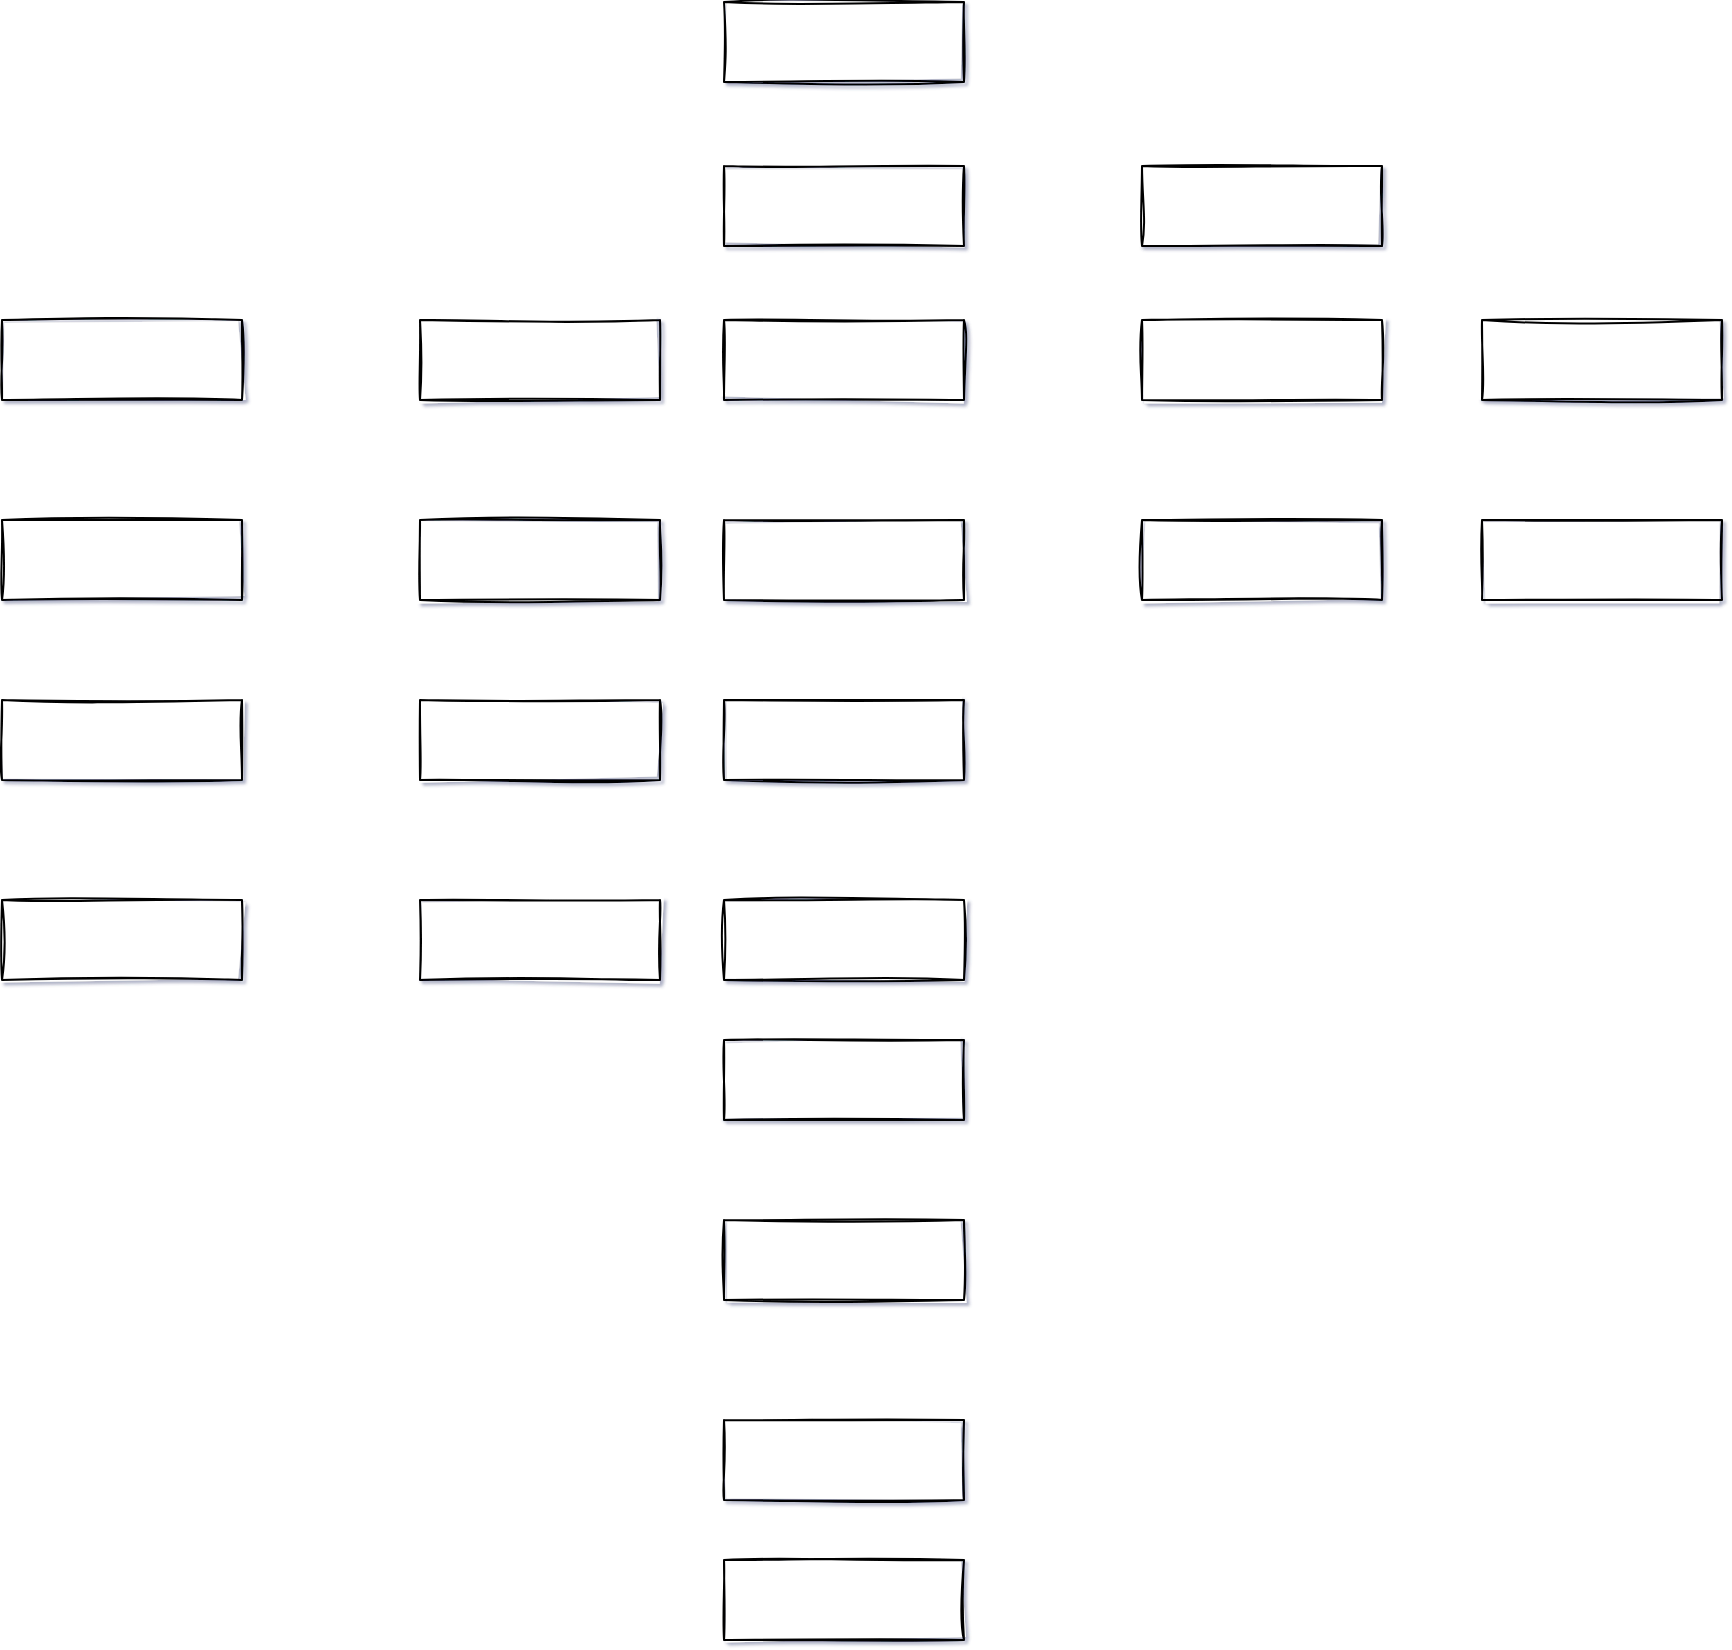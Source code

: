 <mxfile version="14.4.9" type="github">
  <diagram id="FO-RGReOxq80L-MBgQHs" name="Page-1">
    <mxGraphModel dx="2173" dy="702" grid="1" gridSize="10" guides="1" tooltips="1" connect="1" arrows="1" fold="1" page="1" pageScale="1" pageWidth="850" pageHeight="1100" background="#ffffff" math="0" shadow="1">
      <root>
        <mxCell id="0" />
        <mxCell id="1" parent="0" />
        <mxCell id="gR1ojCWEjcClbQMdaOFg-16" value="" style="rounded=0;whiteSpace=wrap;html=1;gradientDirection=south;sketch=1;" parent="1" vertex="1">
          <mxGeometry x="341" y="41" width="120" height="40" as="geometry" />
        </mxCell>
        <mxCell id="gR1ojCWEjcClbQMdaOFg-17" value="" style="rounded=0;whiteSpace=wrap;html=1;gradientDirection=south;sketch=1;" parent="1" vertex="1">
          <mxGeometry x="341" y="123" width="120" height="40" as="geometry" />
        </mxCell>
        <mxCell id="gR1ojCWEjcClbQMdaOFg-18" value="" style="rounded=0;whiteSpace=wrap;html=1;gradientDirection=south;sketch=1;" parent="1" vertex="1">
          <mxGeometry x="550" y="123" width="120" height="40" as="geometry" />
        </mxCell>
        <mxCell id="gR1ojCWEjcClbQMdaOFg-19" value="" style="rounded=0;whiteSpace=wrap;html=1;gradientDirection=south;sketch=1;" parent="1" vertex="1">
          <mxGeometry x="341" y="200" width="120" height="40" as="geometry" />
        </mxCell>
        <mxCell id="gR1ojCWEjcClbQMdaOFg-20" value="" style="rounded=0;whiteSpace=wrap;html=1;gradientDirection=south;sketch=1;" parent="1" vertex="1">
          <mxGeometry x="550" y="200" width="120" height="40" as="geometry" />
        </mxCell>
        <mxCell id="gR1ojCWEjcClbQMdaOFg-21" value="" style="rounded=0;whiteSpace=wrap;html=1;gradientDirection=south;sketch=1;" parent="1" vertex="1">
          <mxGeometry x="-20" y="200" width="120" height="40" as="geometry" />
        </mxCell>
        <mxCell id="gR1ojCWEjcClbQMdaOFg-22" value="" style="rounded=0;whiteSpace=wrap;html=1;gradientDirection=south;sketch=1;" parent="1" vertex="1">
          <mxGeometry x="189" y="200" width="120" height="40" as="geometry" />
        </mxCell>
        <mxCell id="gR1ojCWEjcClbQMdaOFg-23" value="" style="rounded=0;whiteSpace=wrap;html=1;gradientDirection=south;sketch=1;" parent="1" vertex="1">
          <mxGeometry x="341" y="300" width="120" height="40" as="geometry" />
        </mxCell>
        <mxCell id="gR1ojCWEjcClbQMdaOFg-24" value="" style="rounded=0;whiteSpace=wrap;html=1;gradientDirection=south;sketch=1;" parent="1" vertex="1">
          <mxGeometry x="550" y="300" width="120" height="40" as="geometry" />
        </mxCell>
        <mxCell id="gR1ojCWEjcClbQMdaOFg-25" value="" style="rounded=0;whiteSpace=wrap;html=1;gradientDirection=south;sketch=1;" parent="1" vertex="1">
          <mxGeometry x="-20" y="300" width="120" height="40" as="geometry" />
        </mxCell>
        <mxCell id="gR1ojCWEjcClbQMdaOFg-26" value="" style="rounded=0;whiteSpace=wrap;html=1;gradientDirection=south;sketch=1;" parent="1" vertex="1">
          <mxGeometry x="189" y="300" width="120" height="40" as="geometry" />
        </mxCell>
        <mxCell id="gR1ojCWEjcClbQMdaOFg-27" value="" style="rounded=0;whiteSpace=wrap;html=1;gradientDirection=south;sketch=1;" parent="1" vertex="1">
          <mxGeometry x="720" y="200" width="120" height="40" as="geometry" />
        </mxCell>
        <mxCell id="gR1ojCWEjcClbQMdaOFg-28" value="" style="rounded=0;whiteSpace=wrap;html=1;gradientDirection=south;sketch=1;" parent="1" vertex="1">
          <mxGeometry x="720" y="300" width="120" height="40" as="geometry" />
        </mxCell>
        <mxCell id="gR1ojCWEjcClbQMdaOFg-29" value="" style="rounded=0;whiteSpace=wrap;html=1;gradientDirection=south;sketch=1;" parent="1" vertex="1">
          <mxGeometry x="341" y="390" width="120" height="40" as="geometry" />
        </mxCell>
        <mxCell id="gR1ojCWEjcClbQMdaOFg-30" value="" style="rounded=0;whiteSpace=wrap;html=1;gradientDirection=south;sketch=1;" parent="1" vertex="1">
          <mxGeometry x="-20" y="390" width="120" height="40" as="geometry" />
        </mxCell>
        <mxCell id="gR1ojCWEjcClbQMdaOFg-31" value="" style="rounded=0;whiteSpace=wrap;html=1;gradientDirection=south;sketch=1;" parent="1" vertex="1">
          <mxGeometry x="189" y="390" width="120" height="40" as="geometry" />
        </mxCell>
        <mxCell id="gR1ojCWEjcClbQMdaOFg-32" value="" style="rounded=0;whiteSpace=wrap;html=1;gradientDirection=south;sketch=1;" parent="1" vertex="1">
          <mxGeometry x="341" y="490" width="120" height="40" as="geometry" />
        </mxCell>
        <mxCell id="gR1ojCWEjcClbQMdaOFg-33" value="" style="rounded=0;whiteSpace=wrap;html=1;gradientDirection=south;sketch=1;" parent="1" vertex="1">
          <mxGeometry x="-20" y="490" width="120" height="40" as="geometry" />
        </mxCell>
        <mxCell id="gR1ojCWEjcClbQMdaOFg-34" value="" style="rounded=0;whiteSpace=wrap;html=1;gradientDirection=south;sketch=1;" parent="1" vertex="1">
          <mxGeometry x="189" y="490" width="120" height="40" as="geometry" />
        </mxCell>
        <mxCell id="gR1ojCWEjcClbQMdaOFg-36" value="" style="rounded=0;whiteSpace=wrap;html=1;gradientDirection=south;sketch=1;" parent="1" vertex="1">
          <mxGeometry x="341" y="560" width="120" height="40" as="geometry" />
        </mxCell>
        <mxCell id="gR1ojCWEjcClbQMdaOFg-37" value="" style="rounded=0;whiteSpace=wrap;html=1;gradientDirection=south;sketch=1;" parent="1" vertex="1">
          <mxGeometry x="341" y="650" width="120" height="40" as="geometry" />
        </mxCell>
        <mxCell id="gR1ojCWEjcClbQMdaOFg-38" value="" style="rounded=0;whiteSpace=wrap;html=1;gradientDirection=south;sketch=1;" parent="1" vertex="1">
          <mxGeometry x="341" y="750" width="120" height="40" as="geometry" />
        </mxCell>
        <mxCell id="gR1ojCWEjcClbQMdaOFg-39" value="" style="rounded=0;whiteSpace=wrap;html=1;gradientDirection=south;sketch=1;" parent="1" vertex="1">
          <mxGeometry x="341" y="820" width="120" height="40" as="geometry" />
        </mxCell>
      </root>
    </mxGraphModel>
  </diagram>
</mxfile>
